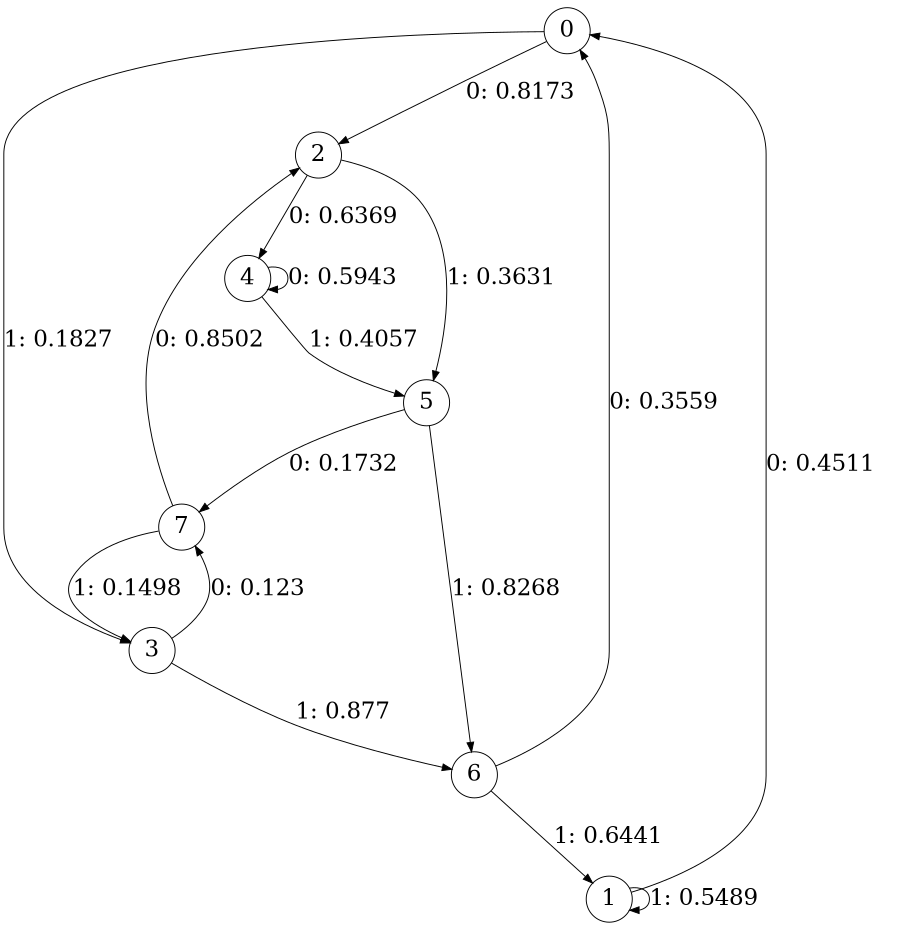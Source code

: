 digraph "ch34concat_phase3_L3" {
size = "6,8.5";
ratio = "fill";
node [shape = circle];
node [fontsize = 24];
edge [fontsize = 24];
0 -> 2 [label = "0: 0.8173   "];
0 -> 3 [label = "1: 0.1827   "];
1 -> 0 [label = "0: 0.4511   "];
1 -> 1 [label = "1: 0.5489   "];
2 -> 4 [label = "0: 0.6369   "];
2 -> 5 [label = "1: 0.3631   "];
3 -> 7 [label = "0: 0.123    "];
3 -> 6 [label = "1: 0.877    "];
4 -> 4 [label = "0: 0.5943   "];
4 -> 5 [label = "1: 0.4057   "];
5 -> 7 [label = "0: 0.1732   "];
5 -> 6 [label = "1: 0.8268   "];
6 -> 0 [label = "0: 0.3559   "];
6 -> 1 [label = "1: 0.6441   "];
7 -> 2 [label = "0: 0.8502   "];
7 -> 3 [label = "1: 0.1498   "];
}